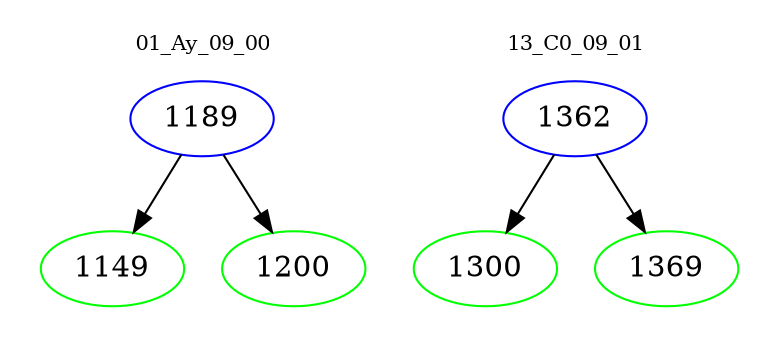 digraph{
subgraph cluster_0 {
color = white
label = "01_Ay_09_00";
fontsize=10;
T0_1189 [label="1189", color="blue"]
T0_1189 -> T0_1149 [color="black"]
T0_1149 [label="1149", color="green"]
T0_1189 -> T0_1200 [color="black"]
T0_1200 [label="1200", color="green"]
}
subgraph cluster_1 {
color = white
label = "13_C0_09_01";
fontsize=10;
T1_1362 [label="1362", color="blue"]
T1_1362 -> T1_1300 [color="black"]
T1_1300 [label="1300", color="green"]
T1_1362 -> T1_1369 [color="black"]
T1_1369 [label="1369", color="green"]
}
}
